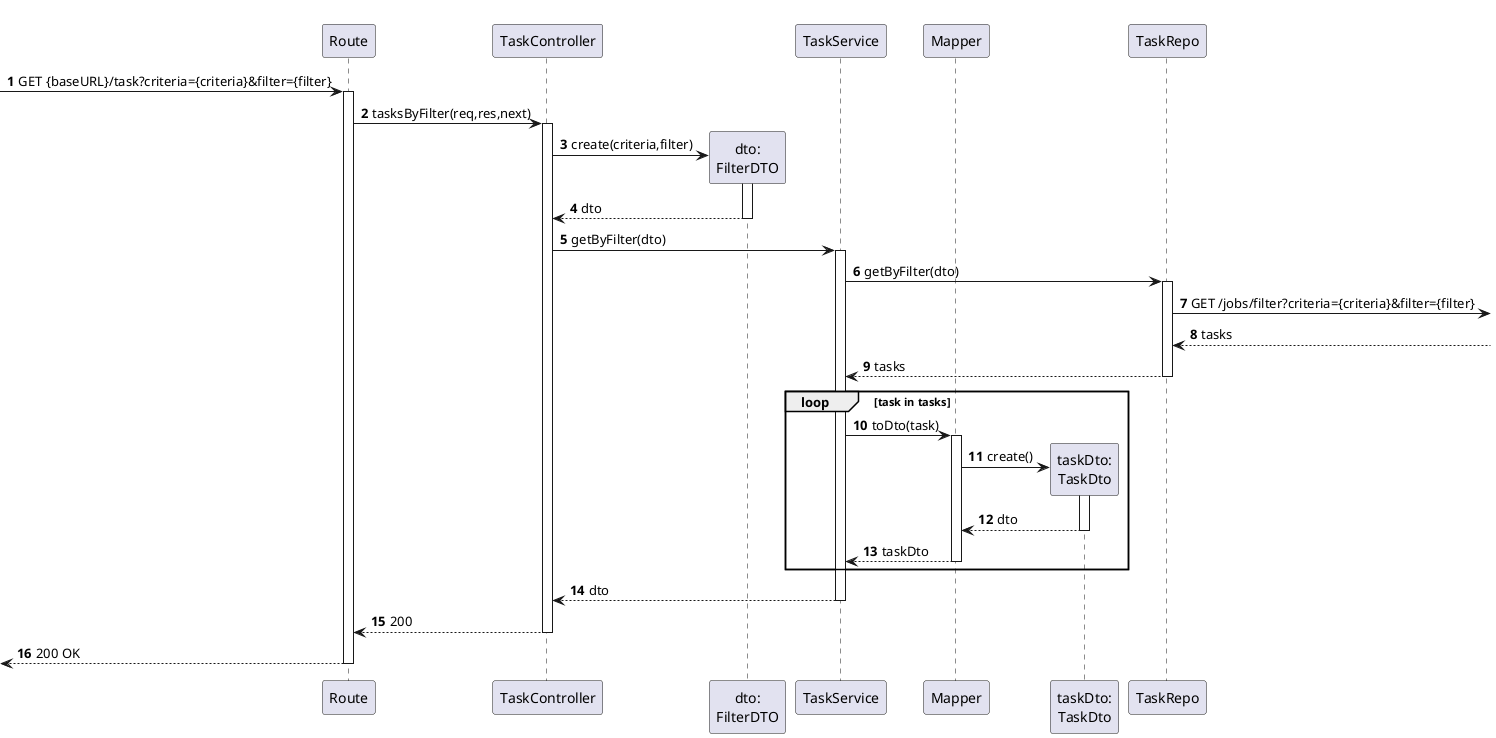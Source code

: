 @startuml
autonumber

participant "Route" as r
participant "TaskController" as ctrl
participant "dto:\nFilterDTO" as dto
participant "TaskService" as svc

participant "Mapper" as map
participant "taskDto:\nTaskDto" as tDto
participant "TaskRepo" as repo

[-> r:  GET {baseURL}/task?criteria={criteria}&filter={filter}
    activate r
        r -> ctrl : tasksByFilter(req,res,next)
            activate ctrl
                    ctrl -> dto ** : create(criteria,filter)
                    activate dto
                    dto --> ctrl : dto
                    deactivate dto
                ctrl -> svc : getByFilter(dto)
                activate svc
                    svc -> repo : getByFilter(dto)
                    activate repo
                    repo ->] : GET /jobs/filter?criteria={criteria}&filter={filter}
                    repo <--] : tasks
                    repo --> svc : tasks
                    deactivate repo
                    loop task in tasks
                    svc -> map: toDto(task)
                    activate map
                        map -> tDto** : create()
                        activate tDto
                            tDto --> map :dto
                        deactivate tDto
                        map --> svc : taskDto
                    deactivate map
                    end


                    svc --> ctrl : dto
                deactivate svc

                ctrl --> r : 200
            deactivate ctrl
    [<--r: 200 OK
deactivate r

@enduml
